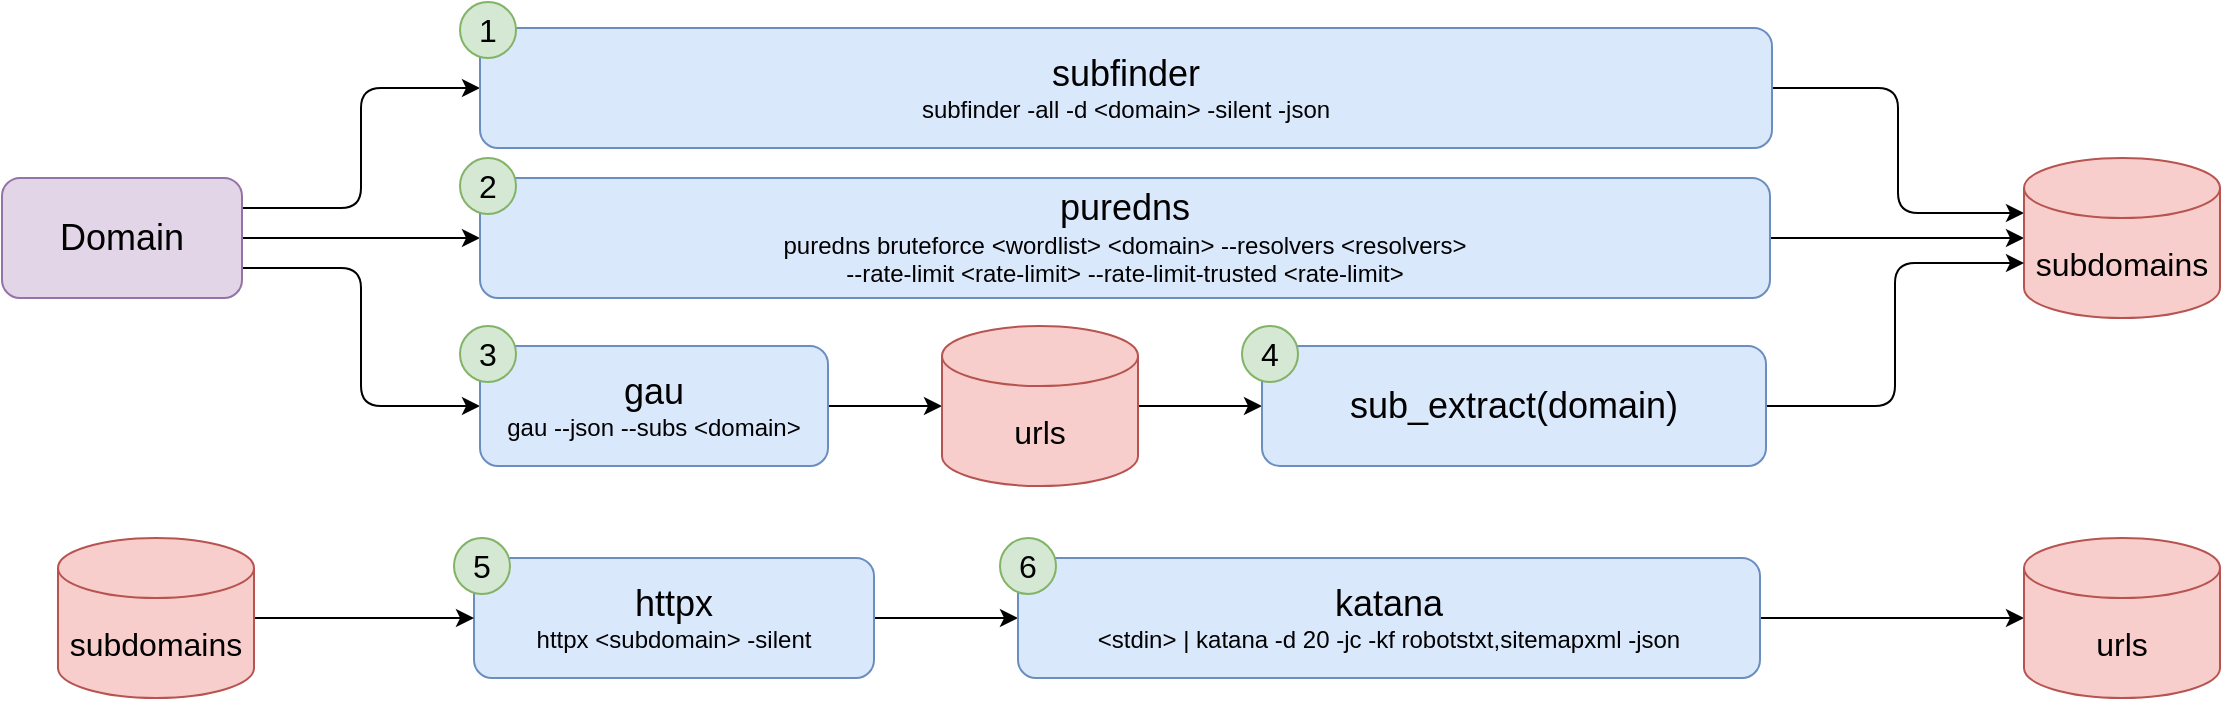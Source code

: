 <mxfile version="20.8.16" type="device"><diagram id="MCTWZHDiGtWUuv1xIX3p" name="dns"><mxGraphModel dx="1434" dy="836" grid="0" gridSize="10" guides="1" tooltips="1" connect="1" arrows="1" fold="1" page="0" pageScale="1" pageWidth="827" pageHeight="1169" math="0" shadow="0"><root><mxCell id="0"/><mxCell id="1" parent="0"/><mxCell id="uz8lBpQCawjwR4T2jdZi-2" style="edgeStyle=orthogonalEdgeStyle;rounded=1;orthogonalLoop=1;jettySize=auto;html=1;exitX=1;exitY=0.25;exitDx=0;exitDy=0;entryX=0;entryY=0.5;entryDx=0;entryDy=0;fontSize=12;" parent="1" source="nbTEMR4S_zQ_uHA_fYQD-1" target="nbTEMR4S_zQ_uHA_fYQD-10" edge="1"><mxGeometry relative="1" as="geometry"/></mxCell><mxCell id="uz8lBpQCawjwR4T2jdZi-3" style="edgeStyle=orthogonalEdgeStyle;rounded=1;orthogonalLoop=1;jettySize=auto;html=1;exitX=1;exitY=0.5;exitDx=0;exitDy=0;entryX=0;entryY=0.5;entryDx=0;entryDy=0;fontSize=12;" parent="1" source="nbTEMR4S_zQ_uHA_fYQD-1" target="uz8lBpQCawjwR4T2jdZi-1" edge="1"><mxGeometry relative="1" as="geometry"/></mxCell><mxCell id="uz8lBpQCawjwR4T2jdZi-4" style="edgeStyle=orthogonalEdgeStyle;rounded=1;orthogonalLoop=1;jettySize=auto;html=1;exitX=1;exitY=0.75;exitDx=0;exitDy=0;entryX=0;entryY=0.5;entryDx=0;entryDy=0;fontSize=12;" parent="1" source="nbTEMR4S_zQ_uHA_fYQD-1" target="7e892C998XtKvkhEVS2K-2" edge="1"><mxGeometry relative="1" as="geometry"/></mxCell><mxCell id="nbTEMR4S_zQ_uHA_fYQD-1" value="&lt;font style=&quot;font-size: 18px;&quot;&gt;Domain&lt;/font&gt;" style="rounded=1;whiteSpace=wrap;html=1;fillColor=#e1d5e7;strokeColor=#9673a6;" parent="1" vertex="1"><mxGeometry x="120" y="252" width="120" height="60" as="geometry"/></mxCell><mxCell id="uz8lBpQCawjwR4T2jdZi-8" style="edgeStyle=orthogonalEdgeStyle;rounded=1;orthogonalLoop=1;jettySize=auto;html=1;entryX=0;entryY=0;entryDx=0;entryDy=27.5;entryPerimeter=0;fontSize=16;" parent="1" source="nbTEMR4S_zQ_uHA_fYQD-10" target="uz8lBpQCawjwR4T2jdZi-6" edge="1"><mxGeometry relative="1" as="geometry"/></mxCell><mxCell id="nbTEMR4S_zQ_uHA_fYQD-10" value="&lt;font style=&quot;&quot;&gt;&lt;span style=&quot;font-size: 18px;&quot;&gt;subfinder&lt;/span&gt;&lt;br&gt;&lt;font style=&quot;font-size: 12px;&quot;&gt;subfinder -all -d &amp;lt;domain&amp;gt; -silent -json&lt;/font&gt;&lt;br&gt;&lt;/font&gt;" style="rounded=1;whiteSpace=wrap;html=1;fillColor=#dae8fc;strokeColor=#6c8ebf;" parent="1" vertex="1"><mxGeometry x="359" y="177" width="646" height="60" as="geometry"/></mxCell><mxCell id="uz8lBpQCawjwR4T2jdZi-10" style="edgeStyle=orthogonalEdgeStyle;rounded=1;orthogonalLoop=1;jettySize=auto;html=1;fontSize=16;" parent="1" source="7e892C998XtKvkhEVS2K-2" target="uz8lBpQCawjwR4T2jdZi-7" edge="1"><mxGeometry relative="1" as="geometry"/></mxCell><mxCell id="7e892C998XtKvkhEVS2K-2" value="&lt;font style=&quot;&quot;&gt;&lt;span style=&quot;font-size: 18px;&quot;&gt;gau&lt;/span&gt;&lt;br&gt;&lt;font style=&quot;font-size: 12px;&quot;&gt;gau --json --subs &amp;lt;domain&amp;gt;&lt;/font&gt;&lt;br&gt;&lt;/font&gt;" style="rounded=1;whiteSpace=wrap;html=1;fillColor=#dae8fc;strokeColor=#6c8ebf;" parent="1" vertex="1"><mxGeometry x="359" y="336" width="174" height="60" as="geometry"/></mxCell><mxCell id="uz8lBpQCawjwR4T2jdZi-9" style="edgeStyle=orthogonalEdgeStyle;rounded=1;orthogonalLoop=1;jettySize=auto;html=1;entryX=0;entryY=0.5;entryDx=0;entryDy=0;entryPerimeter=0;fontSize=16;" parent="1" source="uz8lBpQCawjwR4T2jdZi-1" target="uz8lBpQCawjwR4T2jdZi-6" edge="1"><mxGeometry relative="1" as="geometry"/></mxCell><mxCell id="uz8lBpQCawjwR4T2jdZi-1" value="&lt;font style=&quot;&quot;&gt;&lt;span style=&quot;font-size: 18px;&quot;&gt;puredns&lt;/span&gt;&lt;br&gt;&lt;font style=&quot;font-size: 12px;&quot;&gt;puredns bruteforce &amp;lt;wordlist&amp;gt; &amp;lt;domain&amp;gt; --resolvers &amp;lt;resolvers&amp;gt;&lt;br&gt;--rate-limit &amp;lt;rate-limit&amp;gt;&amp;nbsp;--rate-limit-trusted &amp;lt;rate-limit&amp;gt;&lt;/font&gt;&lt;br&gt;&lt;/font&gt;" style="rounded=1;whiteSpace=wrap;html=1;fillColor=#dae8fc;strokeColor=#6c8ebf;" parent="1" vertex="1"><mxGeometry x="359" y="252" width="645" height="60" as="geometry"/></mxCell><mxCell id="uz8lBpQCawjwR4T2jdZi-6" value="&lt;font style=&quot;font-size: 16px;&quot;&gt;subdomains&lt;/font&gt;" style="shape=cylinder3;whiteSpace=wrap;html=1;boundedLbl=1;backgroundOutline=1;size=15;fontSize=12;fillColor=#f8cecc;strokeColor=#b85450;" parent="1" vertex="1"><mxGeometry x="1131" y="242" width="98" height="80" as="geometry"/></mxCell><mxCell id="uz8lBpQCawjwR4T2jdZi-12" style="edgeStyle=orthogonalEdgeStyle;rounded=1;orthogonalLoop=1;jettySize=auto;html=1;entryX=0;entryY=0.5;entryDx=0;entryDy=0;fontSize=16;" parent="1" source="uz8lBpQCawjwR4T2jdZi-7" target="uz8lBpQCawjwR4T2jdZi-17" edge="1"><mxGeometry relative="1" as="geometry"><mxPoint x="730" y="366" as="targetPoint"/></mxGeometry></mxCell><mxCell id="uz8lBpQCawjwR4T2jdZi-7" value="&lt;font style=&quot;font-size: 16px;&quot;&gt;urls&lt;/font&gt;" style="shape=cylinder3;whiteSpace=wrap;html=1;boundedLbl=1;backgroundOutline=1;size=15;fontSize=12;fillColor=#f8cecc;strokeColor=#b85450;" parent="1" vertex="1"><mxGeometry x="590" y="326" width="98" height="80" as="geometry"/></mxCell><mxCell id="uz8lBpQCawjwR4T2jdZi-14" value="1" style="ellipse;whiteSpace=wrap;html=1;fontSize=16;fillColor=#d5e8d4;strokeColor=#82b366;" parent="1" vertex="1"><mxGeometry x="349" y="164" width="28" height="28" as="geometry"/></mxCell><mxCell id="uz8lBpQCawjwR4T2jdZi-15" value="2" style="ellipse;whiteSpace=wrap;html=1;fontSize=16;fillColor=#d5e8d4;strokeColor=#82b366;" parent="1" vertex="1"><mxGeometry x="349" y="242" width="28" height="28" as="geometry"/></mxCell><mxCell id="uz8lBpQCawjwR4T2jdZi-16" value="3" style="ellipse;whiteSpace=wrap;html=1;fontSize=16;fillColor=#d5e8d4;strokeColor=#82b366;" parent="1" vertex="1"><mxGeometry x="349" y="326" width="28" height="28" as="geometry"/></mxCell><mxCell id="uz8lBpQCawjwR4T2jdZi-18" style="edgeStyle=orthogonalEdgeStyle;rounded=1;orthogonalLoop=1;jettySize=auto;html=1;entryX=0;entryY=0;entryDx=0;entryDy=52.5;entryPerimeter=0;fontSize=18;" parent="1" source="uz8lBpQCawjwR4T2jdZi-17" target="uz8lBpQCawjwR4T2jdZi-6" edge="1"><mxGeometry relative="1" as="geometry"/></mxCell><mxCell id="uz8lBpQCawjwR4T2jdZi-17" value="&lt;font style=&quot;&quot;&gt;&lt;font style=&quot;font-size: 18px;&quot;&gt;sub_extract(domain)&lt;/font&gt;&lt;br&gt;&lt;/font&gt;" style="rounded=1;whiteSpace=wrap;html=1;fillColor=#dae8fc;strokeColor=#6c8ebf;" parent="1" vertex="1"><mxGeometry x="750" y="336" width="252" height="60" as="geometry"/></mxCell><mxCell id="05QCXoLSKMICfXPBei3i-5" style="edgeStyle=orthogonalEdgeStyle;rounded=1;orthogonalLoop=1;jettySize=auto;html=1;exitX=1;exitY=0.5;exitDx=0;exitDy=0;" parent="1" source="05QCXoLSKMICfXPBei3i-1" target="05QCXoLSKMICfXPBei3i-4" edge="1"><mxGeometry relative="1" as="geometry"/></mxCell><mxCell id="05QCXoLSKMICfXPBei3i-1" value="&lt;font style=&quot;&quot;&gt;&lt;span style=&quot;font-size: 18px;&quot;&gt;httpx&lt;/span&gt;&lt;br&gt;&lt;font style=&quot;font-size: 12px;&quot;&gt;httpx &amp;lt;subdomain&amp;gt; -silent&lt;/font&gt;&lt;br&gt;&lt;/font&gt;" style="rounded=1;whiteSpace=wrap;html=1;fillColor=#dae8fc;strokeColor=#6c8ebf;" parent="1" vertex="1"><mxGeometry x="356" y="442" width="200" height="60" as="geometry"/></mxCell><mxCell id="05QCXoLSKMICfXPBei3i-8" style="edgeStyle=orthogonalEdgeStyle;rounded=1;orthogonalLoop=1;jettySize=auto;html=1;entryX=0;entryY=0.5;entryDx=0;entryDy=0;" parent="1" source="05QCXoLSKMICfXPBei3i-2" target="05QCXoLSKMICfXPBei3i-1" edge="1"><mxGeometry relative="1" as="geometry"/></mxCell><mxCell id="05QCXoLSKMICfXPBei3i-2" value="&lt;font style=&quot;font-size: 16px;&quot;&gt;subdomains&lt;/font&gt;" style="shape=cylinder3;whiteSpace=wrap;html=1;boundedLbl=1;backgroundOutline=1;size=15;fontSize=12;fillColor=#f8cecc;strokeColor=#b85450;" parent="1" vertex="1"><mxGeometry x="148" y="432" width="98" height="80" as="geometry"/></mxCell><mxCell id="05QCXoLSKMICfXPBei3i-7" style="edgeStyle=orthogonalEdgeStyle;rounded=1;orthogonalLoop=1;jettySize=auto;html=1;" parent="1" source="05QCXoLSKMICfXPBei3i-4" target="05QCXoLSKMICfXPBei3i-6" edge="1"><mxGeometry relative="1" as="geometry"/></mxCell><mxCell id="05QCXoLSKMICfXPBei3i-4" value="&lt;font style=&quot;&quot;&gt;&lt;span style=&quot;font-size: 18px;&quot;&gt;katana&lt;/span&gt;&lt;br&gt;&lt;font style=&quot;font-size: 12px;&quot;&gt;&amp;lt;stdin&amp;gt; | katana -d 20 -jc -kf robotstxt,sitemapxml -json&lt;/font&gt;&lt;br&gt;&lt;/font&gt;" style="rounded=1;whiteSpace=wrap;html=1;fillColor=#dae8fc;strokeColor=#6c8ebf;" parent="1" vertex="1"><mxGeometry x="628" y="442" width="371" height="60" as="geometry"/></mxCell><mxCell id="05QCXoLSKMICfXPBei3i-6" value="&lt;span style=&quot;font-size: 16px;&quot;&gt;urls&lt;/span&gt;" style="shape=cylinder3;whiteSpace=wrap;html=1;boundedLbl=1;backgroundOutline=1;size=15;fontSize=12;fillColor=#f8cecc;strokeColor=#b85450;" parent="1" vertex="1"><mxGeometry x="1131" y="432" width="98" height="80" as="geometry"/></mxCell><mxCell id="05QCXoLSKMICfXPBei3i-9" value="5" style="ellipse;whiteSpace=wrap;html=1;fontSize=16;fillColor=#d5e8d4;strokeColor=#82b366;" parent="1" vertex="1"><mxGeometry x="346" y="432" width="28" height="28" as="geometry"/></mxCell><mxCell id="05QCXoLSKMICfXPBei3i-10" value="4" style="ellipse;whiteSpace=wrap;html=1;fontSize=16;fillColor=#d5e8d4;strokeColor=#82b366;" parent="1" vertex="1"><mxGeometry x="740" y="326" width="28" height="28" as="geometry"/></mxCell><mxCell id="05QCXoLSKMICfXPBei3i-11" value="6" style="ellipse;whiteSpace=wrap;html=1;fontSize=16;fillColor=#d5e8d4;strokeColor=#82b366;" parent="1" vertex="1"><mxGeometry x="619" y="432" width="28" height="28" as="geometry"/></mxCell></root></mxGraphModel></diagram></mxfile>